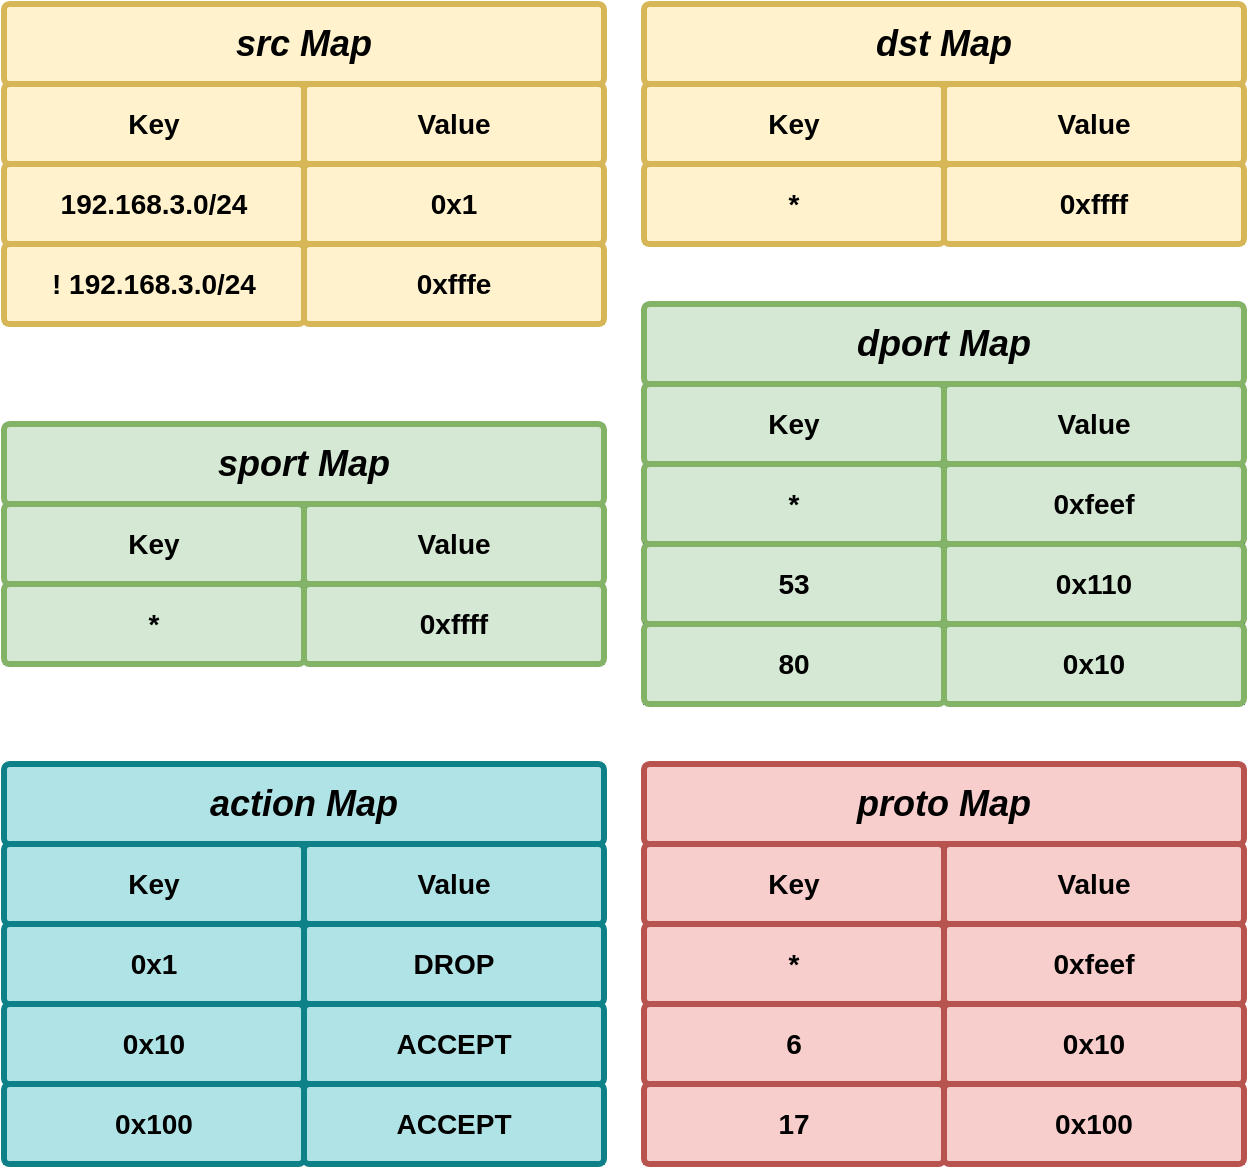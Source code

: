 <mxfile version="13.1.2" type="github">
  <diagram id="6a731a19-8d31-9384-78a2-239565b7b9f0" name="Page-1">
    <mxGraphModel dx="2282" dy="1465" grid="1" gridSize="10" guides="1" tooltips="1" connect="1" arrows="1" fold="1" page="1" pageScale="1" pageWidth="1169" pageHeight="827" background="#ffffff" math="0" shadow="0">
      <root>
        <mxCell id="0" />
        <mxCell id="1" parent="0" />
        <mxCell id="Mnyc61CYcTs_VfRObphj-1774" value="" style="group;fillColor=#fff2cc;strokeColor=#d6b656;" vertex="1" connectable="0" parent="1">
          <mxGeometry x="-180" y="20" width="300" height="40" as="geometry" />
        </mxCell>
        <mxCell id="Mnyc61CYcTs_VfRObphj-1771" value="Key" style="rounded=1;whiteSpace=wrap;html=1;shadow=0;labelBackgroundColor=none;strokeColor=#d6b656;strokeWidth=3;fillColor=#fff2cc;fontFamily=Helvetica;fontSize=14;align=center;spacing=5;arcSize=7;perimeterSpacing=2;fontStyle=1" vertex="1" parent="Mnyc61CYcTs_VfRObphj-1774">
          <mxGeometry width="150" height="40" as="geometry" />
        </mxCell>
        <mxCell id="Mnyc61CYcTs_VfRObphj-1773" value="Value" style="rounded=1;whiteSpace=wrap;html=1;shadow=0;labelBackgroundColor=none;strokeColor=#d6b656;strokeWidth=3;fillColor=#fff2cc;fontFamily=Helvetica;fontSize=14;align=center;spacing=5;arcSize=7;perimeterSpacing=2;fontStyle=1" vertex="1" parent="Mnyc61CYcTs_VfRObphj-1774">
          <mxGeometry x="150" width="150" height="40" as="geometry" />
        </mxCell>
        <mxCell id="Mnyc61CYcTs_VfRObphj-1776" value="&lt;font style=&quot;font-size: 18px&quot;&gt;&lt;i&gt;src Map&lt;/i&gt;&lt;/font&gt;" style="rounded=1;whiteSpace=wrap;html=1;shadow=0;labelBackgroundColor=none;strokeColor=#d6b656;strokeWidth=3;fillColor=#fff2cc;fontFamily=Helvetica;fontSize=14;align=center;spacing=5;arcSize=7;perimeterSpacing=2;fontStyle=1" vertex="1" parent="1">
          <mxGeometry x="-180" y="-20" width="300" height="40" as="geometry" />
        </mxCell>
        <mxCell id="Mnyc61CYcTs_VfRObphj-1778" value="" style="group;fillColor=#fff2cc;strokeColor=#d6b656;" vertex="1" connectable="0" parent="1">
          <mxGeometry x="-180" y="60" width="300" height="40" as="geometry" />
        </mxCell>
        <mxCell id="Mnyc61CYcTs_VfRObphj-1779" value="192.168.3.0/24" style="rounded=1;whiteSpace=wrap;html=1;shadow=0;labelBackgroundColor=none;strokeColor=#d6b656;strokeWidth=3;fillColor=#fff2cc;fontFamily=Helvetica;fontSize=14;align=center;spacing=5;arcSize=7;perimeterSpacing=2;fontStyle=1" vertex="1" parent="Mnyc61CYcTs_VfRObphj-1778">
          <mxGeometry width="150" height="40" as="geometry" />
        </mxCell>
        <mxCell id="Mnyc61CYcTs_VfRObphj-1780" value="0x1" style="rounded=1;whiteSpace=wrap;html=1;shadow=0;labelBackgroundColor=none;strokeColor=#d6b656;strokeWidth=3;fillColor=#fff2cc;fontFamily=Helvetica;fontSize=14;align=center;spacing=5;arcSize=7;perimeterSpacing=2;fontStyle=1" vertex="1" parent="Mnyc61CYcTs_VfRObphj-1778">
          <mxGeometry x="150" width="150" height="40" as="geometry" />
        </mxCell>
        <mxCell id="Mnyc61CYcTs_VfRObphj-1784" value="" style="group;fillColor=#d5e8d4;strokeColor=#82b366;" vertex="1" connectable="0" parent="1">
          <mxGeometry x="-180" y="230" width="300" height="40" as="geometry" />
        </mxCell>
        <mxCell id="Mnyc61CYcTs_VfRObphj-1785" value="Key" style="rounded=1;whiteSpace=wrap;html=1;shadow=0;labelBackgroundColor=none;strokeColor=#82b366;strokeWidth=3;fillColor=#d5e8d4;fontFamily=Helvetica;fontSize=14;align=center;spacing=5;arcSize=7;perimeterSpacing=2;fontStyle=1" vertex="1" parent="Mnyc61CYcTs_VfRObphj-1784">
          <mxGeometry width="150" height="40" as="geometry" />
        </mxCell>
        <mxCell id="Mnyc61CYcTs_VfRObphj-1786" value="Value" style="rounded=1;whiteSpace=wrap;html=1;shadow=0;labelBackgroundColor=none;strokeColor=#82b366;strokeWidth=3;fillColor=#d5e8d4;fontFamily=Helvetica;fontSize=14;align=center;spacing=5;arcSize=7;perimeterSpacing=2;fontStyle=1" vertex="1" parent="Mnyc61CYcTs_VfRObphj-1784">
          <mxGeometry x="150" width="150" height="40" as="geometry" />
        </mxCell>
        <mxCell id="Mnyc61CYcTs_VfRObphj-1787" value="&lt;i&gt;&lt;font style=&quot;font-size: 18px&quot;&gt;sport Map&lt;/font&gt;&lt;/i&gt;" style="rounded=1;whiteSpace=wrap;html=1;shadow=0;labelBackgroundColor=none;strokeColor=#82b366;strokeWidth=3;fillColor=#d5e8d4;fontFamily=Helvetica;fontSize=14;align=center;spacing=5;arcSize=7;perimeterSpacing=2;fontStyle=1" vertex="1" parent="1">
          <mxGeometry x="-180" y="190" width="300" height="40" as="geometry" />
        </mxCell>
        <mxCell id="Mnyc61CYcTs_VfRObphj-1791" value="" style="group;fillColor=#d5e8d4;strokeColor=#82b366;" vertex="1" connectable="0" parent="1">
          <mxGeometry x="140" y="170" width="300" height="40" as="geometry" />
        </mxCell>
        <mxCell id="Mnyc61CYcTs_VfRObphj-1792" value="Key" style="rounded=1;whiteSpace=wrap;html=1;shadow=0;labelBackgroundColor=none;strokeColor=#82b366;strokeWidth=3;fillColor=#d5e8d4;fontFamily=Helvetica;fontSize=14;align=center;spacing=5;arcSize=7;perimeterSpacing=2;fontStyle=1" vertex="1" parent="Mnyc61CYcTs_VfRObphj-1791">
          <mxGeometry width="150" height="40" as="geometry" />
        </mxCell>
        <mxCell id="Mnyc61CYcTs_VfRObphj-1793" value="Value" style="rounded=1;whiteSpace=wrap;html=1;shadow=0;labelBackgroundColor=none;strokeColor=#82b366;strokeWidth=3;fillColor=#d5e8d4;fontFamily=Helvetica;fontSize=14;align=center;spacing=5;arcSize=7;perimeterSpacing=2;fontStyle=1" vertex="1" parent="Mnyc61CYcTs_VfRObphj-1791">
          <mxGeometry x="150" width="150" height="40" as="geometry" />
        </mxCell>
        <mxCell id="Mnyc61CYcTs_VfRObphj-1794" value="&lt;font style=&quot;font-size: 18px&quot;&gt;&lt;i&gt;dport Map&lt;/i&gt;&lt;/font&gt;" style="rounded=1;whiteSpace=wrap;html=1;shadow=0;labelBackgroundColor=none;strokeColor=#82b366;strokeWidth=3;fillColor=#d5e8d4;fontFamily=Helvetica;fontSize=14;align=center;spacing=5;arcSize=7;perimeterSpacing=2;fontStyle=1" vertex="1" parent="1">
          <mxGeometry x="140" y="130" width="300" height="40" as="geometry" />
        </mxCell>
        <mxCell id="Mnyc61CYcTs_VfRObphj-1798" value="" style="group;fillColor=#d5e8d4;strokeColor=#82b366;" vertex="1" connectable="0" parent="1">
          <mxGeometry x="140" y="210" width="300" height="40" as="geometry" />
        </mxCell>
        <mxCell id="Mnyc61CYcTs_VfRObphj-1799" value="*" style="rounded=1;whiteSpace=wrap;html=1;shadow=0;labelBackgroundColor=none;strokeColor=#82b366;strokeWidth=3;fillColor=#d5e8d4;fontFamily=Helvetica;fontSize=14;align=center;spacing=5;arcSize=7;perimeterSpacing=2;fontStyle=1" vertex="1" parent="Mnyc61CYcTs_VfRObphj-1798">
          <mxGeometry width="150" height="40" as="geometry" />
        </mxCell>
        <mxCell id="Mnyc61CYcTs_VfRObphj-1800" value="0xfeef" style="rounded=1;whiteSpace=wrap;html=1;shadow=0;labelBackgroundColor=none;strokeColor=#82b366;strokeWidth=3;fillColor=#d5e8d4;fontFamily=Helvetica;fontSize=14;align=center;spacing=5;arcSize=7;perimeterSpacing=2;fontStyle=1" vertex="1" parent="Mnyc61CYcTs_VfRObphj-1798">
          <mxGeometry x="150" width="150" height="40" as="geometry" />
        </mxCell>
        <mxCell id="Mnyc61CYcTs_VfRObphj-1808" value="" style="group;fillColor=#d0cee2;strokeColor=#56517e;" vertex="1" connectable="0" parent="1">
          <mxGeometry x="140" y="250" width="300" height="40" as="geometry" />
        </mxCell>
        <mxCell id="Mnyc61CYcTs_VfRObphj-1809" value="53" style="rounded=1;whiteSpace=wrap;html=1;shadow=0;labelBackgroundColor=none;strokeColor=#82b366;strokeWidth=3;fillColor=#d5e8d4;fontFamily=Helvetica;fontSize=14;align=center;spacing=5;arcSize=7;perimeterSpacing=2;fontStyle=1" vertex="1" parent="Mnyc61CYcTs_VfRObphj-1808">
          <mxGeometry width="150" height="40" as="geometry" />
        </mxCell>
        <mxCell id="Mnyc61CYcTs_VfRObphj-1810" value="0x110" style="rounded=1;whiteSpace=wrap;html=1;shadow=0;labelBackgroundColor=none;strokeColor=#82b366;strokeWidth=3;fillColor=#d5e8d4;fontFamily=Helvetica;fontSize=14;align=center;spacing=5;arcSize=7;perimeterSpacing=2;fontStyle=1" vertex="1" parent="Mnyc61CYcTs_VfRObphj-1808">
          <mxGeometry x="150" width="150" height="40" as="geometry" />
        </mxCell>
        <mxCell id="Mnyc61CYcTs_VfRObphj-1811" value="" style="group;fillColor=#f8cecc;strokeColor=#b85450;" vertex="1" connectable="0" parent="1">
          <mxGeometry x="140" y="400" width="300" height="40" as="geometry" />
        </mxCell>
        <mxCell id="Mnyc61CYcTs_VfRObphj-1812" value="Key" style="rounded=1;whiteSpace=wrap;html=1;shadow=0;labelBackgroundColor=none;strokeColor=#b85450;strokeWidth=3;fillColor=#f8cecc;fontFamily=Helvetica;fontSize=14;align=center;spacing=5;arcSize=7;perimeterSpacing=2;fontStyle=1" vertex="1" parent="Mnyc61CYcTs_VfRObphj-1811">
          <mxGeometry width="150" height="40" as="geometry" />
        </mxCell>
        <mxCell id="Mnyc61CYcTs_VfRObphj-1813" value="Value" style="rounded=1;whiteSpace=wrap;html=1;shadow=0;labelBackgroundColor=none;strokeColor=#b85450;strokeWidth=3;fillColor=#f8cecc;fontFamily=Helvetica;fontSize=14;align=center;spacing=5;arcSize=7;perimeterSpacing=2;fontStyle=1" vertex="1" parent="Mnyc61CYcTs_VfRObphj-1811">
          <mxGeometry x="150" width="150" height="40" as="geometry" />
        </mxCell>
        <mxCell id="Mnyc61CYcTs_VfRObphj-1814" value="&lt;font style=&quot;font-size: 18px&quot;&gt;&lt;i&gt;proto Map&lt;/i&gt;&lt;/font&gt;" style="rounded=1;whiteSpace=wrap;html=1;shadow=0;labelBackgroundColor=none;strokeColor=#b85450;strokeWidth=3;fillColor=#f8cecc;fontFamily=Helvetica;fontSize=14;align=center;spacing=5;arcSize=7;perimeterSpacing=2;fontStyle=1" vertex="1" parent="1">
          <mxGeometry x="140" y="360" width="300" height="40" as="geometry" />
        </mxCell>
        <mxCell id="Mnyc61CYcTs_VfRObphj-1824" value="" style="group;fillColor=#fff2cc;strokeColor=#d6b656;" vertex="1" connectable="0" parent="1">
          <mxGeometry x="140" y="20" width="300" height="40" as="geometry" />
        </mxCell>
        <mxCell id="Mnyc61CYcTs_VfRObphj-1825" value="Key" style="rounded=1;whiteSpace=wrap;html=1;shadow=0;labelBackgroundColor=none;strokeColor=#d6b656;strokeWidth=3;fillColor=#fff2cc;fontFamily=Helvetica;fontSize=14;align=center;spacing=5;arcSize=7;perimeterSpacing=2;fontStyle=1" vertex="1" parent="Mnyc61CYcTs_VfRObphj-1824">
          <mxGeometry width="150" height="40" as="geometry" />
        </mxCell>
        <mxCell id="Mnyc61CYcTs_VfRObphj-1826" value="Value" style="rounded=1;whiteSpace=wrap;html=1;shadow=0;labelBackgroundColor=none;strokeColor=#d6b656;strokeWidth=3;fillColor=#fff2cc;fontFamily=Helvetica;fontSize=14;align=center;spacing=5;arcSize=7;perimeterSpacing=2;fontStyle=1" vertex="1" parent="Mnyc61CYcTs_VfRObphj-1824">
          <mxGeometry x="150" width="150" height="40" as="geometry" />
        </mxCell>
        <mxCell id="Mnyc61CYcTs_VfRObphj-1827" value="&lt;font style=&quot;font-size: 18px&quot;&gt;&lt;i&gt;dst Map&lt;/i&gt;&lt;/font&gt;" style="rounded=1;whiteSpace=wrap;html=1;shadow=0;labelBackgroundColor=none;strokeColor=#d6b656;strokeWidth=3;fillColor=#fff2cc;fontFamily=Helvetica;fontSize=14;align=center;spacing=5;arcSize=7;perimeterSpacing=2;fontStyle=1" vertex="1" parent="1">
          <mxGeometry x="140" y="-20" width="300" height="40" as="geometry" />
        </mxCell>
        <mxCell id="Mnyc61CYcTs_VfRObphj-1831" value="" style="group;fillColor=#b0e3e6;strokeColor=#0e8088;" vertex="1" connectable="0" parent="1">
          <mxGeometry x="-180" y="400" width="300" height="40" as="geometry" />
        </mxCell>
        <mxCell id="Mnyc61CYcTs_VfRObphj-1832" value="Key" style="rounded=1;whiteSpace=wrap;html=1;shadow=0;labelBackgroundColor=none;strokeColor=#0e8088;strokeWidth=3;fillColor=#b0e3e6;fontFamily=Helvetica;fontSize=14;align=center;spacing=5;arcSize=7;perimeterSpacing=2;fontStyle=1" vertex="1" parent="Mnyc61CYcTs_VfRObphj-1831">
          <mxGeometry width="150" height="40" as="geometry" />
        </mxCell>
        <mxCell id="Mnyc61CYcTs_VfRObphj-1833" value="Value" style="rounded=1;whiteSpace=wrap;html=1;shadow=0;labelBackgroundColor=none;strokeColor=#0e8088;strokeWidth=3;fillColor=#b0e3e6;fontFamily=Helvetica;fontSize=14;align=center;spacing=5;arcSize=7;perimeterSpacing=2;fontStyle=1" vertex="1" parent="Mnyc61CYcTs_VfRObphj-1831">
          <mxGeometry x="150" width="150" height="40" as="geometry" />
        </mxCell>
        <mxCell id="Mnyc61CYcTs_VfRObphj-1834" value="&lt;i&gt;&lt;font style=&quot;font-size: 18px&quot;&gt;action Map&lt;/font&gt;&lt;/i&gt;" style="rounded=1;whiteSpace=wrap;html=1;shadow=0;labelBackgroundColor=none;strokeColor=#0e8088;strokeWidth=3;fillColor=#b0e3e6;fontFamily=Helvetica;fontSize=14;align=center;spacing=5;arcSize=7;perimeterSpacing=2;fontStyle=1" vertex="1" parent="1">
          <mxGeometry x="-180" y="360" width="300" height="40" as="geometry" />
        </mxCell>
        <mxCell id="Mnyc61CYcTs_VfRObphj-1835" value="" style="group;fillColor=#b0e3e6;strokeColor=#0e8088;" vertex="1" connectable="0" parent="1">
          <mxGeometry x="-180" y="440" width="300" height="40" as="geometry" />
        </mxCell>
        <mxCell id="Mnyc61CYcTs_VfRObphj-1836" value="0x1" style="rounded=1;whiteSpace=wrap;html=1;shadow=0;labelBackgroundColor=none;strokeColor=#0e8088;strokeWidth=3;fillColor=#b0e3e6;fontFamily=Helvetica;fontSize=14;align=center;spacing=5;arcSize=7;perimeterSpacing=2;fontStyle=1" vertex="1" parent="Mnyc61CYcTs_VfRObphj-1835">
          <mxGeometry width="150" height="40" as="geometry" />
        </mxCell>
        <mxCell id="Mnyc61CYcTs_VfRObphj-1837" value="DROP" style="rounded=1;whiteSpace=wrap;html=1;shadow=0;labelBackgroundColor=none;strokeColor=#0e8088;strokeWidth=3;fillColor=#b0e3e6;fontFamily=Helvetica;fontSize=14;align=center;spacing=5;arcSize=7;perimeterSpacing=2;fontStyle=1" vertex="1" parent="Mnyc61CYcTs_VfRObphj-1835">
          <mxGeometry x="150" width="150" height="40" as="geometry" />
        </mxCell>
        <mxCell id="Mnyc61CYcTs_VfRObphj-1838" value="" style="group;fillColor=#b0e3e6;strokeColor=#0e8088;" vertex="1" connectable="0" parent="1">
          <mxGeometry x="-180" y="480" width="300" height="40" as="geometry" />
        </mxCell>
        <mxCell id="Mnyc61CYcTs_VfRObphj-1839" value="0x10" style="rounded=1;whiteSpace=wrap;html=1;shadow=0;labelBackgroundColor=none;strokeColor=#0e8088;strokeWidth=3;fillColor=#b0e3e6;fontFamily=Helvetica;fontSize=14;align=center;spacing=5;arcSize=7;perimeterSpacing=2;fontStyle=1" vertex="1" parent="Mnyc61CYcTs_VfRObphj-1838">
          <mxGeometry width="150" height="40" as="geometry" />
        </mxCell>
        <mxCell id="Mnyc61CYcTs_VfRObphj-1840" value="ACCEPT" style="rounded=1;whiteSpace=wrap;html=1;shadow=0;labelBackgroundColor=none;strokeColor=#0e8088;strokeWidth=3;fillColor=#b0e3e6;fontFamily=Helvetica;fontSize=14;align=center;spacing=5;arcSize=7;perimeterSpacing=2;fontStyle=1" vertex="1" parent="Mnyc61CYcTs_VfRObphj-1838">
          <mxGeometry x="150" width="150" height="40" as="geometry" />
        </mxCell>
        <mxCell id="Mnyc61CYcTs_VfRObphj-1841" value="" style="group;fillColor=#b0e3e6;strokeColor=#0e8088;" vertex="1" connectable="0" parent="1">
          <mxGeometry x="-180" y="520" width="300" height="40" as="geometry" />
        </mxCell>
        <mxCell id="Mnyc61CYcTs_VfRObphj-1842" value="0x100" style="rounded=1;whiteSpace=wrap;html=1;shadow=0;labelBackgroundColor=none;strokeColor=#0e8088;strokeWidth=3;fillColor=#b0e3e6;fontFamily=Helvetica;fontSize=14;align=center;spacing=5;arcSize=7;perimeterSpacing=2;fontStyle=1" vertex="1" parent="Mnyc61CYcTs_VfRObphj-1841">
          <mxGeometry width="150" height="40" as="geometry" />
        </mxCell>
        <mxCell id="Mnyc61CYcTs_VfRObphj-1843" value="ACCEPT" style="rounded=1;whiteSpace=wrap;html=1;shadow=0;labelBackgroundColor=none;strokeColor=#0e8088;strokeWidth=3;fillColor=#b0e3e6;fontFamily=Helvetica;fontSize=14;align=center;spacing=5;arcSize=7;perimeterSpacing=2;fontStyle=1" vertex="1" parent="Mnyc61CYcTs_VfRObphj-1841">
          <mxGeometry x="150" width="150" height="40" as="geometry" />
        </mxCell>
        <mxCell id="Mnyc61CYcTs_VfRObphj-1851" value="" style="group;fillColor=#fff2cc;strokeColor=#d6b656;" vertex="1" connectable="0" parent="1">
          <mxGeometry x="-180" y="100" width="300" height="40" as="geometry" />
        </mxCell>
        <mxCell id="Mnyc61CYcTs_VfRObphj-1852" value="! 192.168.3.0/24" style="rounded=1;whiteSpace=wrap;html=1;shadow=0;labelBackgroundColor=none;strokeColor=#d6b656;strokeWidth=3;fillColor=#fff2cc;fontFamily=Helvetica;fontSize=14;align=center;spacing=5;arcSize=7;perimeterSpacing=2;fontStyle=1" vertex="1" parent="Mnyc61CYcTs_VfRObphj-1851">
          <mxGeometry width="150" height="40" as="geometry" />
        </mxCell>
        <mxCell id="Mnyc61CYcTs_VfRObphj-1853" value="0xfffe" style="rounded=1;whiteSpace=wrap;html=1;shadow=0;labelBackgroundColor=none;strokeColor=#d6b656;strokeWidth=3;fillColor=#fff2cc;fontFamily=Helvetica;fontSize=14;align=center;spacing=5;arcSize=7;perimeterSpacing=2;fontStyle=1" vertex="1" parent="Mnyc61CYcTs_VfRObphj-1851">
          <mxGeometry x="150" width="150" height="40" as="geometry" />
        </mxCell>
        <mxCell id="Mnyc61CYcTs_VfRObphj-1854" value="" style="group;fillColor=#fff2cc;strokeColor=#d6b656;" vertex="1" connectable="0" parent="1">
          <mxGeometry x="140" y="60" width="300" height="40" as="geometry" />
        </mxCell>
        <mxCell id="Mnyc61CYcTs_VfRObphj-1855" value="*" style="rounded=1;whiteSpace=wrap;html=1;shadow=0;labelBackgroundColor=none;strokeColor=#d6b656;strokeWidth=3;fillColor=#fff2cc;fontFamily=Helvetica;fontSize=14;align=center;spacing=5;arcSize=7;perimeterSpacing=2;fontStyle=1" vertex="1" parent="Mnyc61CYcTs_VfRObphj-1854">
          <mxGeometry width="150" height="40" as="geometry" />
        </mxCell>
        <mxCell id="Mnyc61CYcTs_VfRObphj-1856" value="0xffff" style="rounded=1;whiteSpace=wrap;html=1;shadow=0;labelBackgroundColor=none;strokeColor=#d6b656;strokeWidth=3;fillColor=#fff2cc;fontFamily=Helvetica;fontSize=14;align=center;spacing=5;arcSize=7;perimeterSpacing=2;fontStyle=1" vertex="1" parent="Mnyc61CYcTs_VfRObphj-1854">
          <mxGeometry x="150" width="150" height="40" as="geometry" />
        </mxCell>
        <mxCell id="Mnyc61CYcTs_VfRObphj-1857" value="" style="group;fillColor=#d5e8d4;strokeColor=#82b366;" vertex="1" connectable="0" parent="1">
          <mxGeometry x="-180" y="270" width="300" height="40" as="geometry" />
        </mxCell>
        <mxCell id="Mnyc61CYcTs_VfRObphj-1858" value="*" style="rounded=1;whiteSpace=wrap;html=1;shadow=0;labelBackgroundColor=none;strokeColor=#82b366;strokeWidth=3;fillColor=#d5e8d4;fontFamily=Helvetica;fontSize=14;align=center;spacing=5;arcSize=7;perimeterSpacing=2;fontStyle=1" vertex="1" parent="Mnyc61CYcTs_VfRObphj-1857">
          <mxGeometry width="150" height="40" as="geometry" />
        </mxCell>
        <mxCell id="Mnyc61CYcTs_VfRObphj-1859" value="0xffff" style="rounded=1;whiteSpace=wrap;html=1;shadow=0;labelBackgroundColor=none;strokeColor=#82b366;strokeWidth=3;fillColor=#d5e8d4;fontFamily=Helvetica;fontSize=14;align=center;spacing=5;arcSize=7;perimeterSpacing=2;fontStyle=1" vertex="1" parent="Mnyc61CYcTs_VfRObphj-1857">
          <mxGeometry x="150" width="150" height="40" as="geometry" />
        </mxCell>
        <mxCell id="Mnyc61CYcTs_VfRObphj-1860" value="" style="group;fillColor=#d0cee2;strokeColor=#56517e;" vertex="1" connectable="0" parent="1">
          <mxGeometry x="140" y="290" width="300" height="40" as="geometry" />
        </mxCell>
        <mxCell id="Mnyc61CYcTs_VfRObphj-1861" value="80" style="rounded=1;whiteSpace=wrap;html=1;shadow=0;labelBackgroundColor=none;strokeColor=#82b366;strokeWidth=3;fillColor=#d5e8d4;fontFamily=Helvetica;fontSize=14;align=center;spacing=5;arcSize=7;perimeterSpacing=2;fontStyle=1" vertex="1" parent="Mnyc61CYcTs_VfRObphj-1860">
          <mxGeometry width="150" height="40" as="geometry" />
        </mxCell>
        <mxCell id="Mnyc61CYcTs_VfRObphj-1862" value="0x10" style="rounded=1;whiteSpace=wrap;html=1;shadow=0;labelBackgroundColor=none;strokeColor=#82b366;strokeWidth=3;fillColor=#d5e8d4;fontFamily=Helvetica;fontSize=14;align=center;spacing=5;arcSize=7;perimeterSpacing=2;fontStyle=1" vertex="1" parent="Mnyc61CYcTs_VfRObphj-1860">
          <mxGeometry x="150" width="150" height="40" as="geometry" />
        </mxCell>
        <mxCell id="Mnyc61CYcTs_VfRObphj-1818" value="" style="group;fillColor=#f8cecc;strokeColor=#b85450;" vertex="1" connectable="0" parent="1">
          <mxGeometry x="140" y="520" width="300" height="40" as="geometry" />
        </mxCell>
        <mxCell id="Mnyc61CYcTs_VfRObphj-1819" value="17" style="rounded=1;whiteSpace=wrap;html=1;shadow=0;labelBackgroundColor=none;strokeColor=#b85450;strokeWidth=3;fillColor=#f8cecc;fontFamily=Helvetica;fontSize=14;align=center;spacing=5;arcSize=7;perimeterSpacing=2;fontStyle=1" vertex="1" parent="Mnyc61CYcTs_VfRObphj-1818">
          <mxGeometry width="150" height="40" as="geometry" />
        </mxCell>
        <mxCell id="Mnyc61CYcTs_VfRObphj-1820" value="0x100" style="rounded=1;whiteSpace=wrap;html=1;shadow=0;labelBackgroundColor=none;strokeColor=#b85450;strokeWidth=3;fillColor=#f8cecc;fontFamily=Helvetica;fontSize=14;align=center;spacing=5;arcSize=7;perimeterSpacing=2;fontStyle=1" vertex="1" parent="Mnyc61CYcTs_VfRObphj-1818">
          <mxGeometry x="150" width="150" height="40" as="geometry" />
        </mxCell>
        <mxCell id="Mnyc61CYcTs_VfRObphj-1816" value="6" style="rounded=1;whiteSpace=wrap;html=1;shadow=0;labelBackgroundColor=none;strokeColor=#b85450;strokeWidth=3;fillColor=#f8cecc;fontFamily=Helvetica;fontSize=14;align=center;spacing=5;arcSize=7;perimeterSpacing=2;fontStyle=1" vertex="1" parent="1">
          <mxGeometry x="140" y="480" width="150" height="40" as="geometry" />
        </mxCell>
        <mxCell id="Mnyc61CYcTs_VfRObphj-1817" value="0x10" style="rounded=1;whiteSpace=wrap;html=1;shadow=0;labelBackgroundColor=none;strokeColor=#b85450;strokeWidth=3;fillColor=#f8cecc;fontFamily=Helvetica;fontSize=14;align=center;spacing=5;arcSize=7;perimeterSpacing=2;fontStyle=1" vertex="1" parent="1">
          <mxGeometry x="290" y="480" width="150" height="40" as="geometry" />
        </mxCell>
        <mxCell id="Mnyc61CYcTs_VfRObphj-1863" value="" style="group;fillColor=#f8cecc;strokeColor=#b85450;" vertex="1" connectable="0" parent="1">
          <mxGeometry x="140" y="440" width="300" height="40" as="geometry" />
        </mxCell>
        <mxCell id="Mnyc61CYcTs_VfRObphj-1864" value="*" style="rounded=1;whiteSpace=wrap;html=1;shadow=0;labelBackgroundColor=none;strokeColor=#b85450;strokeWidth=3;fillColor=#f8cecc;fontFamily=Helvetica;fontSize=14;align=center;spacing=5;arcSize=7;perimeterSpacing=2;fontStyle=1" vertex="1" parent="Mnyc61CYcTs_VfRObphj-1863">
          <mxGeometry width="150" height="40" as="geometry" />
        </mxCell>
        <mxCell id="Mnyc61CYcTs_VfRObphj-1865" value="0xfeef" style="rounded=1;whiteSpace=wrap;html=1;shadow=0;labelBackgroundColor=none;strokeColor=#b85450;strokeWidth=3;fillColor=#f8cecc;fontFamily=Helvetica;fontSize=14;align=center;spacing=5;arcSize=7;perimeterSpacing=2;fontStyle=1" vertex="1" parent="Mnyc61CYcTs_VfRObphj-1863">
          <mxGeometry x="150" width="150" height="40" as="geometry" />
        </mxCell>
      </root>
    </mxGraphModel>
  </diagram>
</mxfile>
